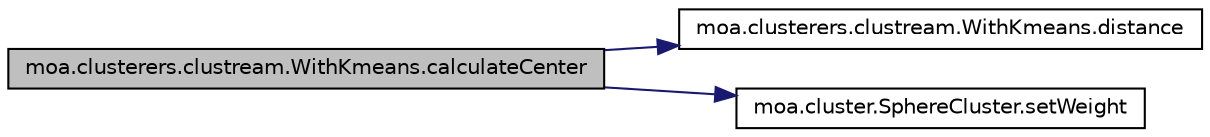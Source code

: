digraph G
{
  edge [fontname="Helvetica",fontsize="10",labelfontname="Helvetica",labelfontsize="10"];
  node [fontname="Helvetica",fontsize="10",shape=record];
  rankdir=LR;
  Node1 [label="moa.clusterers.clustream.WithKmeans.calculateCenter",height=0.2,width=0.4,color="black", fillcolor="grey75", style="filled" fontcolor="black"];
  Node1 -> Node2 [color="midnightblue",fontsize="10",style="solid",fontname="Helvetica"];
  Node2 [label="moa.clusterers.clustream.WithKmeans.distance",height=0.2,width=0.4,color="black", fillcolor="white", style="filled",URL="$classmoa_1_1clusterers_1_1clustream_1_1WithKmeans.html#a07413e12867d40a8a364c0f4c6b79212",tooltip="Distance between two vectors."];
  Node1 -> Node3 [color="midnightblue",fontsize="10",style="solid",fontname="Helvetica"];
  Node3 [label="moa.cluster.SphereCluster.setWeight",height=0.2,width=0.4,color="black", fillcolor="white", style="filled",URL="$classmoa_1_1cluster_1_1SphereCluster.html#a24a9881c0a95e5e83db7a3319032a6b7"];
}
